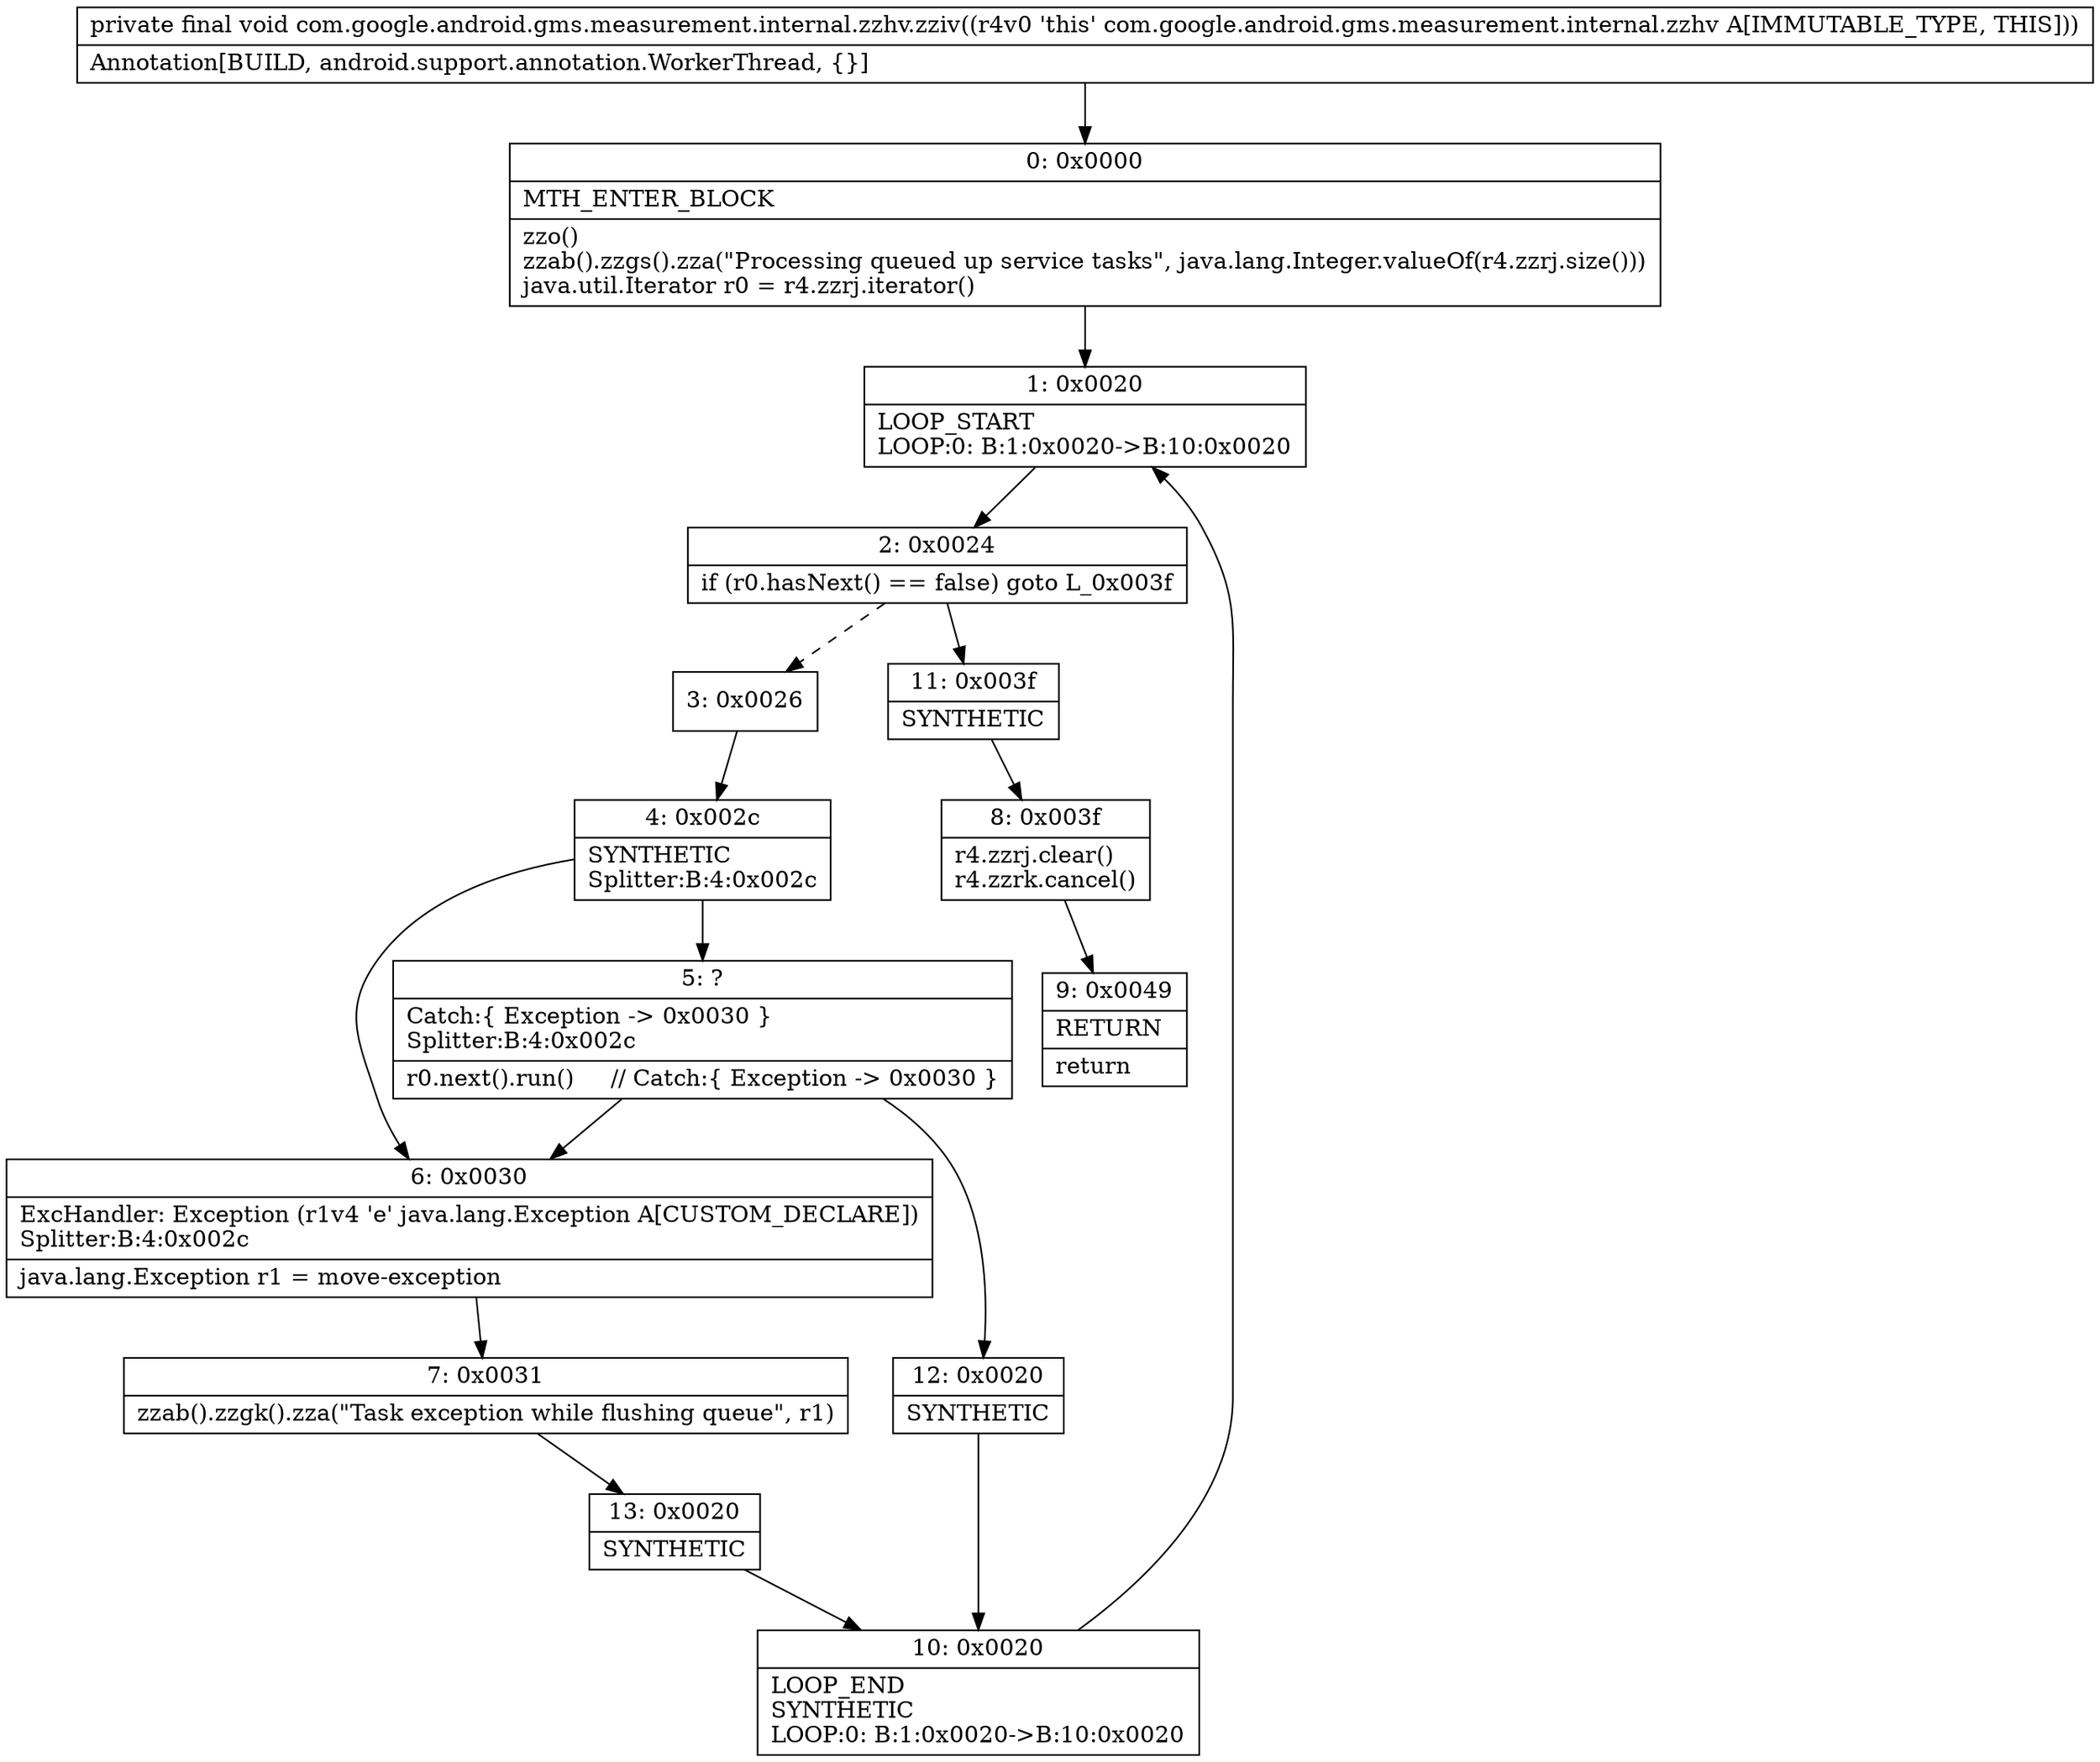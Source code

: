 digraph "CFG forcom.google.android.gms.measurement.internal.zzhv.zziv()V" {
Node_0 [shape=record,label="{0\:\ 0x0000|MTH_ENTER_BLOCK\l|zzo()\lzzab().zzgs().zza(\"Processing queued up service tasks\", java.lang.Integer.valueOf(r4.zzrj.size()))\ljava.util.Iterator r0 = r4.zzrj.iterator()\l}"];
Node_1 [shape=record,label="{1\:\ 0x0020|LOOP_START\lLOOP:0: B:1:0x0020\-\>B:10:0x0020\l}"];
Node_2 [shape=record,label="{2\:\ 0x0024|if (r0.hasNext() == false) goto L_0x003f\l}"];
Node_3 [shape=record,label="{3\:\ 0x0026}"];
Node_4 [shape=record,label="{4\:\ 0x002c|SYNTHETIC\lSplitter:B:4:0x002c\l}"];
Node_5 [shape=record,label="{5\:\ ?|Catch:\{ Exception \-\> 0x0030 \}\lSplitter:B:4:0x002c\l|r0.next().run()     \/\/ Catch:\{ Exception \-\> 0x0030 \}\l}"];
Node_6 [shape=record,label="{6\:\ 0x0030|ExcHandler: Exception (r1v4 'e' java.lang.Exception A[CUSTOM_DECLARE])\lSplitter:B:4:0x002c\l|java.lang.Exception r1 = move\-exception\l}"];
Node_7 [shape=record,label="{7\:\ 0x0031|zzab().zzgk().zza(\"Task exception while flushing queue\", r1)\l}"];
Node_8 [shape=record,label="{8\:\ 0x003f|r4.zzrj.clear()\lr4.zzrk.cancel()\l}"];
Node_9 [shape=record,label="{9\:\ 0x0049|RETURN\l|return\l}"];
Node_10 [shape=record,label="{10\:\ 0x0020|LOOP_END\lSYNTHETIC\lLOOP:0: B:1:0x0020\-\>B:10:0x0020\l}"];
Node_11 [shape=record,label="{11\:\ 0x003f|SYNTHETIC\l}"];
Node_12 [shape=record,label="{12\:\ 0x0020|SYNTHETIC\l}"];
Node_13 [shape=record,label="{13\:\ 0x0020|SYNTHETIC\l}"];
MethodNode[shape=record,label="{private final void com.google.android.gms.measurement.internal.zzhv.zziv((r4v0 'this' com.google.android.gms.measurement.internal.zzhv A[IMMUTABLE_TYPE, THIS]))  | Annotation[BUILD, android.support.annotation.WorkerThread, \{\}]\l}"];
MethodNode -> Node_0;
Node_0 -> Node_1;
Node_1 -> Node_2;
Node_2 -> Node_3[style=dashed];
Node_2 -> Node_11;
Node_3 -> Node_4;
Node_4 -> Node_5;
Node_4 -> Node_6;
Node_5 -> Node_6;
Node_5 -> Node_12;
Node_6 -> Node_7;
Node_7 -> Node_13;
Node_8 -> Node_9;
Node_10 -> Node_1;
Node_11 -> Node_8;
Node_12 -> Node_10;
Node_13 -> Node_10;
}

